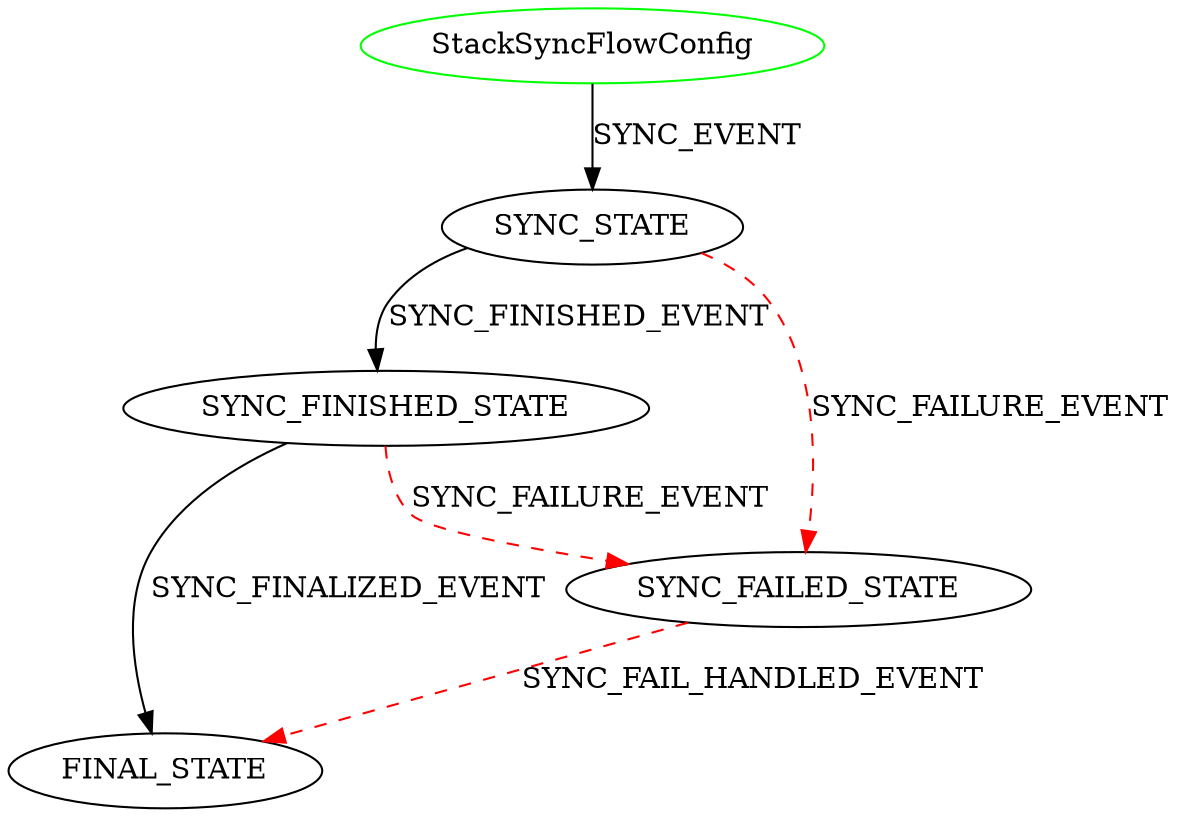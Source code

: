 digraph {
INIT_STATE [label="StackSyncFlowConfig" shape=ellipse color=green];
INIT_STATE -> SYNC_STATE [label="SYNC_EVENT" color=black style=solid];
SYNC_STATE -> SYNC_FINISHED_STATE [label="SYNC_FINISHED_EVENT" color=black style=solid];
SYNC_STATE -> SYNC_FAILED_STATE [label="SYNC_FAILURE_EVENT" color=red style=dashed];
SYNC_FAILED_STATE -> FINAL_STATE [label="SYNC_FAIL_HANDLED_EVENT" color=red style=dashed];
SYNC_FINISHED_STATE -> FINAL_STATE [label="SYNC_FINALIZED_EVENT" color=black style=solid];
SYNC_FINISHED_STATE -> SYNC_FAILED_STATE [label="SYNC_FAILURE_EVENT" color=red style=dashed];
}